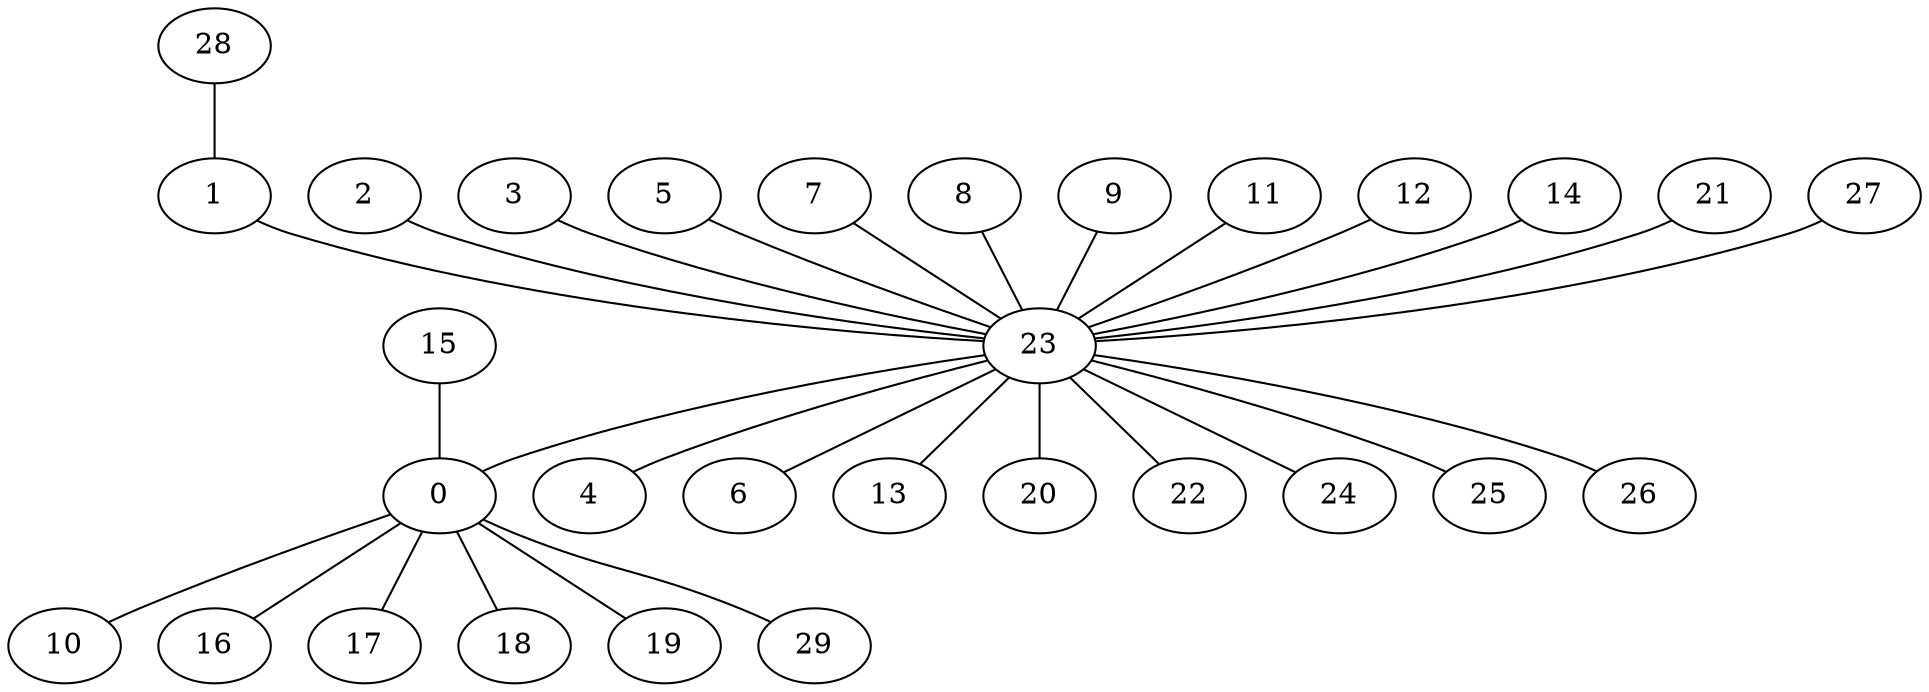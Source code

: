 graph G {
  23;
  0;
  1;
  2;
  3;
  4;
  5;
  6;
  7;
  8;
  9;
  10;
  11;
  12;
  13;
  14;
  15;
  16;
  17;
  18;
  19;
  20;
  21;
  22;
  24;
  25;
  26;
  27;
  28;
  29;
   23 -- 0;
   1 -- 23;
   2 -- 23;
   3 -- 23;
   23 -- 4;
   5 -- 23;
   23 -- 6;
   7 -- 23;
   8 -- 23;
   9 -- 23;
   0 -- 10;
   11 -- 23;
   12 -- 23;
   23 -- 13;
   14 -- 23;
   15 -- 0;
   0 -- 16;
   0 -- 17;
   0 -- 18;
   0 -- 19;
   23 -- 20;
   21 -- 23;
   23 -- 22;
   23 -- 24;
   23 -- 25;
   23 -- 26;
   27 -- 23;
   28 -- 1;
   0 -- 29;
}
